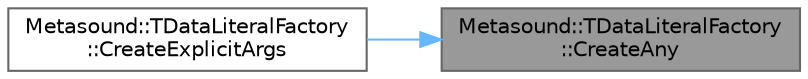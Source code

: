digraph "Metasound::TDataLiteralFactory::CreateAny"
{
 // INTERACTIVE_SVG=YES
 // LATEX_PDF_SIZE
  bgcolor="transparent";
  edge [fontname=Helvetica,fontsize=10,labelfontname=Helvetica,labelfontsize=10];
  node [fontname=Helvetica,fontsize=10,shape=box,height=0.2,width=0.4];
  rankdir="RL";
  Node1 [id="Node000001",label="Metasound::TDataLiteralFactory\l::CreateAny",height=0.2,width=0.4,color="gray40", fillcolor="grey60", style="filled", fontcolor="black",tooltip="Create the object using any supported constructor."];
  Node1 -> Node2 [id="edge1_Node000001_Node000002",dir="back",color="steelblue1",style="solid",tooltip=" "];
  Node2 [id="Node000002",label="Metasound::TDataLiteralFactory\l::CreateExplicitArgs",height=0.2,width=0.4,color="grey40", fillcolor="white", style="filled",URL="$d4/d30/structMetasound_1_1TDataLiteralFactory.html#a9436a826fcb0b3656495852276c8abc1",tooltip="Create the object using only constructors which utilize the InLiteral."];
}
